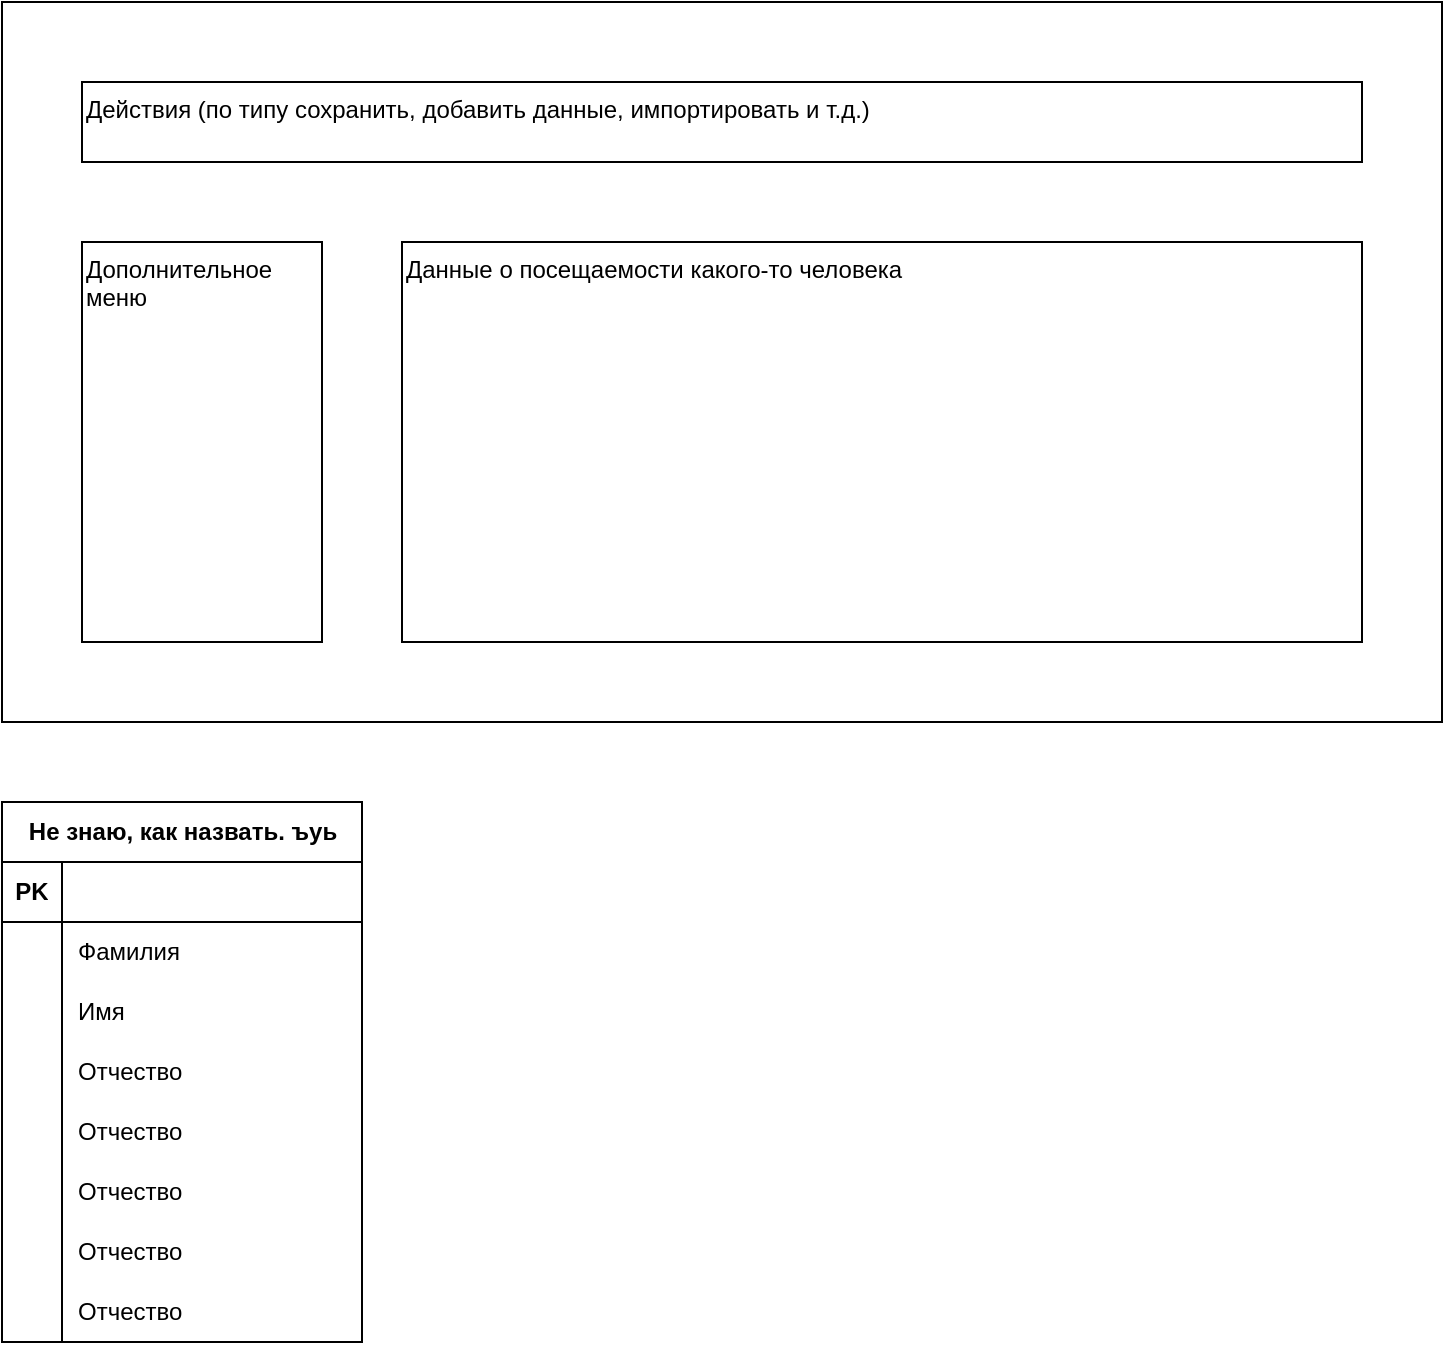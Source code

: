 <mxfile version="24.7.16">
  <diagram name="Страница — 1" id="jviXMqAzwMepy9FArrQ8">
    <mxGraphModel dx="1434" dy="782" grid="1" gridSize="10" guides="1" tooltips="1" connect="1" arrows="1" fold="1" page="1" pageScale="1" pageWidth="827" pageHeight="1169" math="0" shadow="0">
      <root>
        <mxCell id="0" />
        <mxCell id="1" parent="0" />
        <mxCell id="stFq7Q4BS0pEo9CjoObB-3" value="Не знаю, как назвать. ъуь" style="shape=table;startSize=30;container=1;collapsible=1;childLayout=tableLayout;fixedRows=1;rowLines=0;fontStyle=1;align=center;resizeLast=1;html=1;swimlaneLine=1;" vertex="1" parent="1">
          <mxGeometry x="440" y="520" width="180" height="270" as="geometry" />
        </mxCell>
        <mxCell id="stFq7Q4BS0pEo9CjoObB-4" value="" style="shape=tableRow;horizontal=0;startSize=0;swimlaneHead=0;swimlaneBody=0;fillColor=none;collapsible=0;dropTarget=0;points=[[0,0.5],[1,0.5]];portConstraint=eastwest;top=0;left=0;right=0;bottom=1;" vertex="1" parent="stFq7Q4BS0pEo9CjoObB-3">
          <mxGeometry y="30" width="180" height="30" as="geometry" />
        </mxCell>
        <mxCell id="stFq7Q4BS0pEo9CjoObB-5" value="PK" style="shape=partialRectangle;connectable=0;fillColor=none;top=0;left=0;bottom=0;right=0;fontStyle=1;overflow=hidden;whiteSpace=wrap;html=1;" vertex="1" parent="stFq7Q4BS0pEo9CjoObB-4">
          <mxGeometry width="30" height="30" as="geometry">
            <mxRectangle width="30" height="30" as="alternateBounds" />
          </mxGeometry>
        </mxCell>
        <mxCell id="stFq7Q4BS0pEo9CjoObB-6" value="" style="shape=partialRectangle;connectable=0;fillColor=none;top=0;left=0;bottom=0;right=0;align=left;spacingLeft=6;fontStyle=5;overflow=hidden;whiteSpace=wrap;html=1;" vertex="1" parent="stFq7Q4BS0pEo9CjoObB-4">
          <mxGeometry x="30" width="150" height="30" as="geometry">
            <mxRectangle width="150" height="30" as="alternateBounds" />
          </mxGeometry>
        </mxCell>
        <mxCell id="stFq7Q4BS0pEo9CjoObB-7" value="" style="shape=tableRow;horizontal=0;startSize=0;swimlaneHead=0;swimlaneBody=0;fillColor=none;collapsible=0;dropTarget=0;points=[[0,0.5],[1,0.5]];portConstraint=eastwest;top=0;left=0;right=0;bottom=0;swimlaneLine=0;" vertex="1" parent="stFq7Q4BS0pEo9CjoObB-3">
          <mxGeometry y="60" width="180" height="30" as="geometry" />
        </mxCell>
        <mxCell id="stFq7Q4BS0pEo9CjoObB-8" value="" style="shape=partialRectangle;connectable=0;fillColor=none;top=0;left=0;bottom=0;right=0;editable=1;overflow=hidden;whiteSpace=wrap;html=1;" vertex="1" parent="stFq7Q4BS0pEo9CjoObB-7">
          <mxGeometry width="30" height="30" as="geometry">
            <mxRectangle width="30" height="30" as="alternateBounds" />
          </mxGeometry>
        </mxCell>
        <mxCell id="stFq7Q4BS0pEo9CjoObB-9" value="Фамилия" style="shape=partialRectangle;connectable=0;fillColor=none;top=0;left=0;bottom=0;right=0;align=left;spacingLeft=6;overflow=hidden;whiteSpace=wrap;html=1;" vertex="1" parent="stFq7Q4BS0pEo9CjoObB-7">
          <mxGeometry x="30" width="150" height="30" as="geometry">
            <mxRectangle width="150" height="30" as="alternateBounds" />
          </mxGeometry>
        </mxCell>
        <mxCell id="stFq7Q4BS0pEo9CjoObB-10" value="" style="shape=tableRow;horizontal=0;startSize=0;swimlaneHead=0;swimlaneBody=0;fillColor=none;collapsible=0;dropTarget=0;points=[[0,0.5],[1,0.5]];portConstraint=eastwest;top=0;left=0;right=0;bottom=0;swimlaneLine=1;" vertex="1" parent="stFq7Q4BS0pEo9CjoObB-3">
          <mxGeometry y="90" width="180" height="30" as="geometry" />
        </mxCell>
        <mxCell id="stFq7Q4BS0pEo9CjoObB-11" value="" style="shape=partialRectangle;connectable=0;fillColor=none;top=0;left=0;bottom=0;right=0;editable=1;overflow=hidden;whiteSpace=wrap;html=1;" vertex="1" parent="stFq7Q4BS0pEo9CjoObB-10">
          <mxGeometry width="30" height="30" as="geometry">
            <mxRectangle width="30" height="30" as="alternateBounds" />
          </mxGeometry>
        </mxCell>
        <mxCell id="stFq7Q4BS0pEo9CjoObB-12" value="Имя" style="shape=partialRectangle;connectable=0;fillColor=none;top=0;left=0;bottom=0;right=0;align=left;spacingLeft=6;overflow=hidden;whiteSpace=wrap;html=1;" vertex="1" parent="stFq7Q4BS0pEo9CjoObB-10">
          <mxGeometry x="30" width="150" height="30" as="geometry">
            <mxRectangle width="150" height="30" as="alternateBounds" />
          </mxGeometry>
        </mxCell>
        <mxCell id="stFq7Q4BS0pEo9CjoObB-13" value="" style="shape=tableRow;horizontal=0;startSize=0;swimlaneHead=0;swimlaneBody=0;fillColor=none;collapsible=0;dropTarget=0;points=[[0,0.5],[1,0.5]];portConstraint=eastwest;top=0;left=0;right=0;bottom=0;" vertex="1" parent="stFq7Q4BS0pEo9CjoObB-3">
          <mxGeometry y="120" width="180" height="30" as="geometry" />
        </mxCell>
        <mxCell id="stFq7Q4BS0pEo9CjoObB-14" value="" style="shape=partialRectangle;connectable=0;fillColor=none;top=0;left=0;bottom=0;right=0;editable=1;overflow=hidden;whiteSpace=wrap;html=1;" vertex="1" parent="stFq7Q4BS0pEo9CjoObB-13">
          <mxGeometry width="30" height="30" as="geometry">
            <mxRectangle width="30" height="30" as="alternateBounds" />
          </mxGeometry>
        </mxCell>
        <mxCell id="stFq7Q4BS0pEo9CjoObB-15" value="Отчество" style="shape=partialRectangle;connectable=0;fillColor=none;top=0;left=0;bottom=0;right=0;align=left;spacingLeft=6;overflow=hidden;whiteSpace=wrap;html=1;" vertex="1" parent="stFq7Q4BS0pEo9CjoObB-13">
          <mxGeometry x="30" width="150" height="30" as="geometry">
            <mxRectangle width="150" height="30" as="alternateBounds" />
          </mxGeometry>
        </mxCell>
        <mxCell id="stFq7Q4BS0pEo9CjoObB-30" value="" style="shape=tableRow;horizontal=0;startSize=0;swimlaneHead=0;swimlaneBody=0;fillColor=none;collapsible=0;dropTarget=0;points=[[0,0.5],[1,0.5]];portConstraint=eastwest;top=0;left=0;right=0;bottom=0;" vertex="1" parent="stFq7Q4BS0pEo9CjoObB-3">
          <mxGeometry y="150" width="180" height="30" as="geometry" />
        </mxCell>
        <mxCell id="stFq7Q4BS0pEo9CjoObB-31" value="" style="shape=partialRectangle;connectable=0;fillColor=none;top=0;left=0;bottom=0;right=0;editable=1;overflow=hidden;whiteSpace=wrap;html=1;" vertex="1" parent="stFq7Q4BS0pEo9CjoObB-30">
          <mxGeometry width="30" height="30" as="geometry">
            <mxRectangle width="30" height="30" as="alternateBounds" />
          </mxGeometry>
        </mxCell>
        <mxCell id="stFq7Q4BS0pEo9CjoObB-32" value="Отчество" style="shape=partialRectangle;connectable=0;fillColor=none;top=0;left=0;bottom=0;right=0;align=left;spacingLeft=6;overflow=hidden;whiteSpace=wrap;html=1;" vertex="1" parent="stFq7Q4BS0pEo9CjoObB-30">
          <mxGeometry x="30" width="150" height="30" as="geometry">
            <mxRectangle width="150" height="30" as="alternateBounds" />
          </mxGeometry>
        </mxCell>
        <mxCell id="stFq7Q4BS0pEo9CjoObB-33" value="" style="shape=tableRow;horizontal=0;startSize=0;swimlaneHead=0;swimlaneBody=0;fillColor=none;collapsible=0;dropTarget=0;points=[[0,0.5],[1,0.5]];portConstraint=eastwest;top=0;left=0;right=0;bottom=0;" vertex="1" parent="stFq7Q4BS0pEo9CjoObB-3">
          <mxGeometry y="180" width="180" height="30" as="geometry" />
        </mxCell>
        <mxCell id="stFq7Q4BS0pEo9CjoObB-34" value="" style="shape=partialRectangle;connectable=0;fillColor=none;top=0;left=0;bottom=0;right=0;editable=1;overflow=hidden;whiteSpace=wrap;html=1;" vertex="1" parent="stFq7Q4BS0pEo9CjoObB-33">
          <mxGeometry width="30" height="30" as="geometry">
            <mxRectangle width="30" height="30" as="alternateBounds" />
          </mxGeometry>
        </mxCell>
        <mxCell id="stFq7Q4BS0pEo9CjoObB-35" value="Отчество" style="shape=partialRectangle;connectable=0;fillColor=none;top=0;left=0;bottom=0;right=0;align=left;spacingLeft=6;overflow=hidden;whiteSpace=wrap;html=1;" vertex="1" parent="stFq7Q4BS0pEo9CjoObB-33">
          <mxGeometry x="30" width="150" height="30" as="geometry">
            <mxRectangle width="150" height="30" as="alternateBounds" />
          </mxGeometry>
        </mxCell>
        <mxCell id="stFq7Q4BS0pEo9CjoObB-36" value="" style="shape=tableRow;horizontal=0;startSize=0;swimlaneHead=0;swimlaneBody=0;fillColor=none;collapsible=0;dropTarget=0;points=[[0,0.5],[1,0.5]];portConstraint=eastwest;top=0;left=0;right=0;bottom=0;" vertex="1" parent="stFq7Q4BS0pEo9CjoObB-3">
          <mxGeometry y="210" width="180" height="30" as="geometry" />
        </mxCell>
        <mxCell id="stFq7Q4BS0pEo9CjoObB-37" value="" style="shape=partialRectangle;connectable=0;fillColor=none;top=0;left=0;bottom=0;right=0;editable=1;overflow=hidden;whiteSpace=wrap;html=1;" vertex="1" parent="stFq7Q4BS0pEo9CjoObB-36">
          <mxGeometry width="30" height="30" as="geometry">
            <mxRectangle width="30" height="30" as="alternateBounds" />
          </mxGeometry>
        </mxCell>
        <mxCell id="stFq7Q4BS0pEo9CjoObB-38" value="Отчество" style="shape=partialRectangle;connectable=0;fillColor=none;top=0;left=0;bottom=0;right=0;align=left;spacingLeft=6;overflow=hidden;whiteSpace=wrap;html=1;" vertex="1" parent="stFq7Q4BS0pEo9CjoObB-36">
          <mxGeometry x="30" width="150" height="30" as="geometry">
            <mxRectangle width="150" height="30" as="alternateBounds" />
          </mxGeometry>
        </mxCell>
        <mxCell id="stFq7Q4BS0pEo9CjoObB-27" value="" style="shape=tableRow;horizontal=0;startSize=0;swimlaneHead=0;swimlaneBody=0;fillColor=none;collapsible=0;dropTarget=0;points=[[0,0.5],[1,0.5]];portConstraint=eastwest;top=0;left=0;right=0;bottom=0;" vertex="1" parent="stFq7Q4BS0pEo9CjoObB-3">
          <mxGeometry y="240" width="180" height="30" as="geometry" />
        </mxCell>
        <mxCell id="stFq7Q4BS0pEo9CjoObB-28" value="" style="shape=partialRectangle;connectable=0;fillColor=none;top=0;left=0;bottom=0;right=0;editable=1;overflow=hidden;whiteSpace=wrap;html=1;" vertex="1" parent="stFq7Q4BS0pEo9CjoObB-27">
          <mxGeometry width="30" height="30" as="geometry">
            <mxRectangle width="30" height="30" as="alternateBounds" />
          </mxGeometry>
        </mxCell>
        <mxCell id="stFq7Q4BS0pEo9CjoObB-29" value="Отчество" style="shape=partialRectangle;connectable=0;fillColor=none;top=0;left=0;bottom=0;right=0;align=left;spacingLeft=6;overflow=hidden;whiteSpace=wrap;html=1;" vertex="1" parent="stFq7Q4BS0pEo9CjoObB-27">
          <mxGeometry x="30" width="150" height="30" as="geometry">
            <mxRectangle width="150" height="30" as="alternateBounds" />
          </mxGeometry>
        </mxCell>
        <mxCell id="stFq7Q4BS0pEo9CjoObB-16" value="" style="rounded=0;whiteSpace=wrap;html=1;" vertex="1" parent="1">
          <mxGeometry x="440" y="120" width="720" height="360" as="geometry" />
        </mxCell>
        <mxCell id="stFq7Q4BS0pEo9CjoObB-17" value="" style="rounded=0;whiteSpace=wrap;html=1;" vertex="1" parent="1">
          <mxGeometry x="640" y="240" width="480" height="200" as="geometry" />
        </mxCell>
        <mxCell id="stFq7Q4BS0pEo9CjoObB-18" value="" style="rounded=0;whiteSpace=wrap;html=1;" vertex="1" parent="1">
          <mxGeometry x="480" y="160" width="640" height="40" as="geometry" />
        </mxCell>
        <mxCell id="stFq7Q4BS0pEo9CjoObB-20" value="" style="rounded=0;whiteSpace=wrap;html=1;" vertex="1" parent="1">
          <mxGeometry x="480" y="240" width="120" height="200" as="geometry" />
        </mxCell>
        <mxCell id="stFq7Q4BS0pEo9CjoObB-23" value="Данные о посещаемости какого-то человека" style="text;html=1;align=left;verticalAlign=top;whiteSpace=wrap;rounded=0;" vertex="1" parent="1">
          <mxGeometry x="640" y="240" width="480" height="200" as="geometry" />
        </mxCell>
        <mxCell id="stFq7Q4BS0pEo9CjoObB-24" value="Действия (по типу сохранить, добавить данные, импортировать и т.д.)" style="text;html=1;align=left;verticalAlign=top;whiteSpace=wrap;rounded=0;horizontal=1;" vertex="1" parent="1">
          <mxGeometry x="480" y="160" width="640" height="40" as="geometry" />
        </mxCell>
        <mxCell id="stFq7Q4BS0pEo9CjoObB-25" value="&lt;div&gt;Дополнительное меню&lt;/div&gt;" style="text;html=1;align=left;verticalAlign=top;whiteSpace=wrap;rounded=0;" vertex="1" parent="1">
          <mxGeometry x="480" y="240" width="120" height="200" as="geometry" />
        </mxCell>
      </root>
    </mxGraphModel>
  </diagram>
</mxfile>
